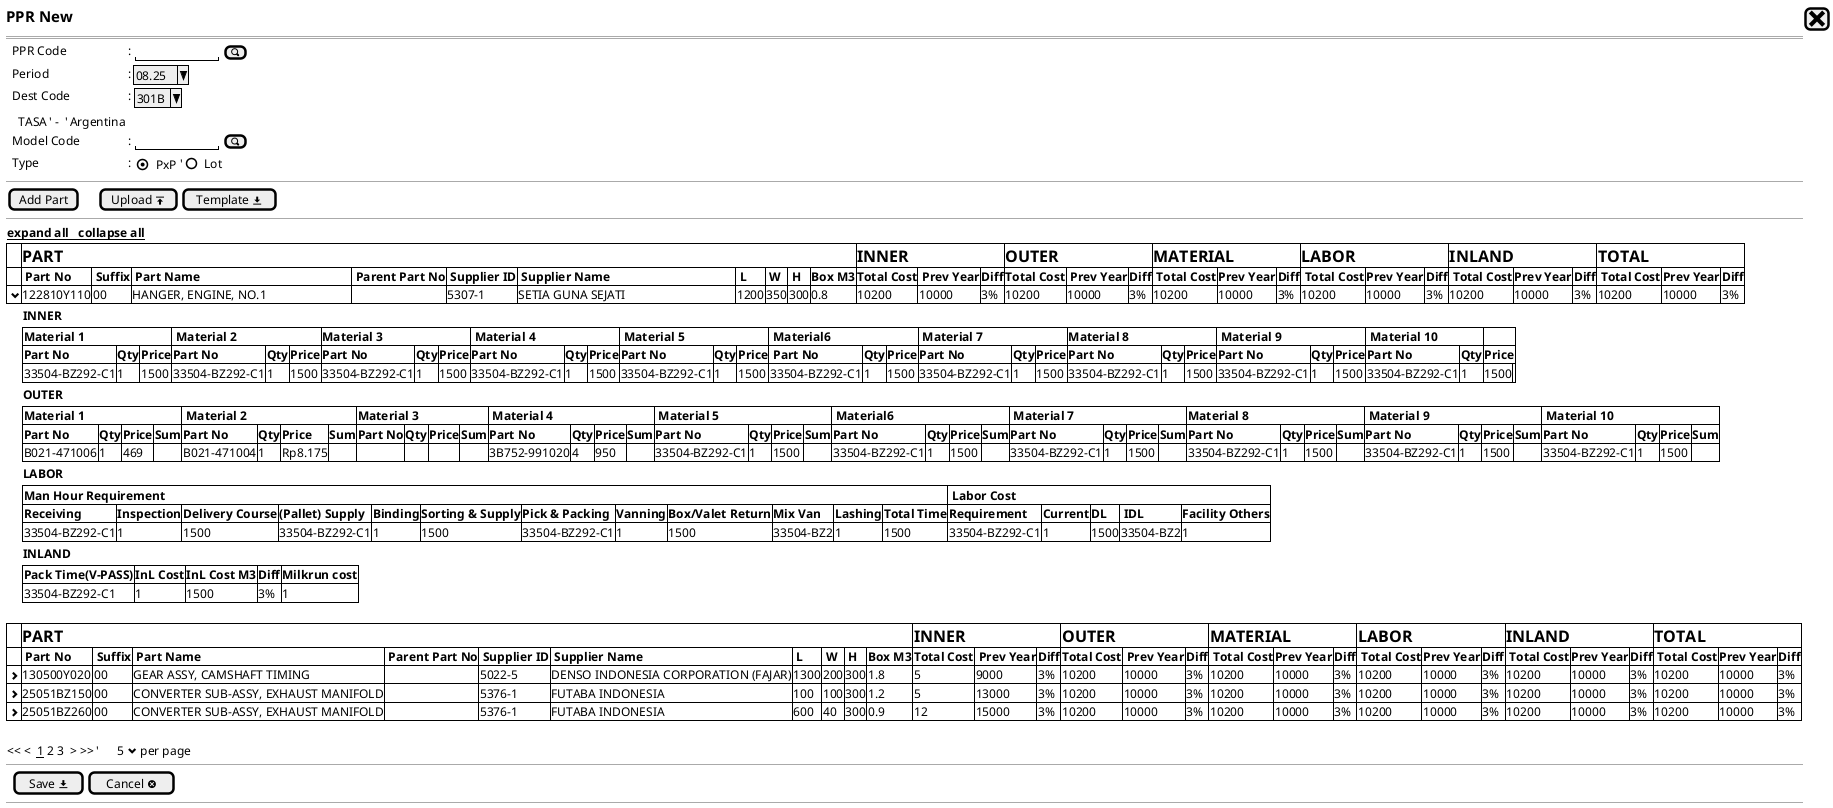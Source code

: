 @startsalt
{
  <size:15><b>PPR New|[<size:25><&x>]|*
  ==
  {
    .|PPR Code          |: {|"          "|[<&magnifying-glass>]|}*
    .|Period            |: |^08.25^|*    
    .|Dest Code         |: {|^301B^| }*
      .|{
      .| TASA |' -  '| Argentina | *
      }
    .|Model Code        |: {"          "|[<&magnifying-glass>]|}*
    .|Type              |: {|    {(X)PxP}        '|   ()Lot}
  }
  --
  {
    |[Add Part] |.|.|.|[Upload <&data-transfer-upload>]| [Template <&data-transfer-download>]|* 
  }
  --
  { <u><b>expand all   <u><b>collapse all }*
  {#
  |. |=PART|*|*|*|*|*|*|*|*|*|=INNER |*|*|=OUTER | *|*|=MATERIAL|*|*|=LABOR|*|*|=INLAND|*|*|=TOTAL         |*|*|*
  |. |<b> Part No                      |<b> Suffix|<b> Part Name                                  | <b> Parent Part No |<b> Supplier ID |<b> Supplier Name                                    |<b> L |<b> W |<b> H |<b>Box M3|<b>Total Cost|<b> Prev Year|<b>Diff|<b>Total Cost|<b> Prev Year|<b>Diff|<b> Total Cost |<b>Prev Year |<b>Diff|<b> Total Cost |<b>Prev Year |<b>Diff|<b> Total Cost |<b>Prev Year |<b>Diff|<b> Total Cost |<b>Prev Year |<b>Diff|*
  |<b> <&chevron-bottom> |122810Y110   | 00       |HANGER, ENGINE, NO.1                           |            .       |5307-1          | SETIA GUNA SEJATI                                   | 1200 | 350  | 300  | 0.8  | 10200       | 10000       | 3%| 10200       | 10000       | 3%| 10200       | 10000       | 3%| 10200       | 10000       | 3%| 10200       | 10000       | 3%| 10200       | 10000       | 3%|*
  }* 
        {.|.|.|<b>INNER |}*  
        {
          .|.|.|{#
            |<b>Material 1               |*|*|<b> Material 2                |*|*|<b>Material 3             |*|*|<b> Material 4                  |*|*| <b> Material 5              |*|*|<b> Material6               |*|*|<b> Material 7          |*|*| <b>Material 8          |*|*|<b> Material 9          |*|*|<b> Material 10 |*|*
            |<b>Part No     |<b>Qty|<b>Price  |<b>Part No|<b>Qty|<b>Price        |<b>Part No|<b>Qty|<b>Price        |<b>Part No|<b>Qty|<b>Price          | <b>Part No|<b>Qty|<b>Price  |<b> <b>Part No|<b>Qty|<b>Price  |<b>Part No|<b>Qty|<b>Price  |<b>Part No|<b>Qty|<b>Price  |<b>Part No|<b>Qty|<b>Price  |<b>Part No|<b>Qty|<b>Price  |*|*
            |33504-BZ292-C1 |1     | 1500     |33504-BZ292-C1 |1     | 1500      |33504-BZ292-C1 |1     | 1500      |33504-BZ292-C1 |1     | 1500        |33504-BZ292-C1 |1     | 1500 |33504-BZ292-C1 |1     | 1500    |33504-BZ292-C1 |1     | 1500|33504-BZ292-C1 |1     | 1500|33504-BZ292-C1 |1     | 1500 |33504-BZ292-C1 |1     | 1500|*                        
           
          }
        }*
        {.|.|.|<b>OUTER |}*  
        {
          .|.|.|{#
            |<b>Material 1 |*|*|*                 |<b> Material 2 |*|*|*                 |<b>Material 3 |*|*|*                |<b> Material 4 |*|*|*                  |<b> Material 5 |*|*|*                    |<b> Material6  |*|*|*                  |<b> Material 7 |*|*|*                   |<b>Material 8 |*|*|*                    |<b> Material 9 |*|*|*                  |<b> Material 10 |*|*|*|*|*
            |<b>Part No  |<b>Qty|<b>Price |<b>Sum|<b>Part No  |<b>Qty|<b>Price   |<b>Sum|<b>Part No|<b>Qty|<b>Price   |<b>Sum|<b>Part No   |<b>Qty|<b>Price   |<b>Sum|<b>Part No     |<b>Qty|<b>Price   |<b>Sum|<b>Part No     |<b>Qty|<b>Price |<b>Sum|<b>Part No     |<b>Qty|<b>Price  |<b>Sum|<b>Part No     |<b>Qty|<b>Price  |<b>Sum|<b>Part No     |<b>Qty|<b>Price  |<b>Sum|<b>Part No     |<b>Qty|<b>Price  |<b>Sum|*
            |B021-471006 |1     | 469     |  .   |B021-471004 |1     |  Rp8.175  |  .   |         .|     .|          .|  .   |3B752-991020 |4     | 950       |  .   |33504-BZ292-C1 |1     | 1500      |  .   |33504-BZ292-C1 |1     | 1500    |  .   |33504-BZ292-C1 |1     | 1500     |  .   |33504-BZ292-C1 |1     | 1500|.          |33504-BZ292-C1 |1     | 1500     |.     |33504-BZ292-C1 |1     | 1500|.|*
          }
        }
        {.|.|.|<b>LABOR |}*  
        {
          .|.|.|{#
            |<b>Man Hour Requirement               |*|*|*|*|*|*|*|*|*|*|*|<b> Labor Cost                |*|*|*|*|*
            |<b>Receiving     |<b>Inspection|<b>Delivery Course  |<b>(Pallet) Supply|<b>Binding|<b>Sorting & Supply        |<b>Pick & Packing|<b>Vanning|<b>Box/Valet Return        |<b>Mix Van|<b>Lashing|<b>Total Time  | <b>Requirement|<b>Current|<b>DL  |<b> <b>IDL|<b>Facility Others|*
            |33504-BZ292-C1   |1            | 1500               |33504-BZ292-C1    |1         | 1500                      |33504-BZ292-C1   |1         | 1500                      |33504-BZ2|1          | 1500          |33504-BZ292-C1 |1         | 1500  |33504-BZ2 |1                 |*
          }
        }
        {.|.|.|<b>INLAND |}*  
        {
          .|.|.|{#
            '|<b>Material 1               |*|*|<b> Material 2                |*|*|<b>Material 3             |*|*|<b> Material 4                  |*|*| <b> Material 5              |*|*|<b> Material6               |*|*|<b> Material 7          |*|*| <b>Material 8          |*|*|<b> Material 9          |*|*|<b> Material 10 |*|*
            |<b>Pack Time(V-PASS)|<b>InL Cost|<b>InL Cost M3  |<b>Diff        |<b>Milkrun cost|*
            |33504-BZ292-C1      |1          | 1500           |3% |1              |*
          }
        }*
  .
  {#
    |. |=PART|*|*|*|*|*|*|*|*|*|=INNER |*|*|=OUTER | *|*|=MATERIAL|*|*|=LABOR|*|*|=INLAND|*|*|=TOTAL         |*|*|*
    |. |<b> Part No |<b> Suffix |<b> Part Name                        | <b> Parent Part No |<b> Supplier ID |<b> Supplier Name                     |<b> L |<b> W |<b> H |<b>Box M3|<b>Total Cost|<b> Prev Year|<b>Diff|<b>Total Cost|<b> Prev Year|<b>Diff|<b> Total Cost |<b>Prev Year |<b>Diff|<b> Total Cost |<b>Prev Year |<b>Diff|<b> Total Cost |<b>Prev Year |<b>Diff|<b> Total Cost |<b>Prev Year |<b>Diff|*
    |<b> <&chevron-right> |130500Y020   | 00       |GEAR ASSY, CAMSHAFT TIMING	         |            .       |5022-5          | DENSO INDONESIA CORPORATION (FAJAR)| 1300 | 200  | 300  | 1.8  | 5           | 9000        | 3%| 10200       | 10000       | 3%| 10200       | 10000       | 3%| 10200       | 10000       | 3%| 10200       | 10000       | 3%| 10200       | 10000       | 3%|*    
    |<b> <&chevron-right> |25051BZ150   | 00       |CONVERTER SUB-ASSY, EXHAUST MANIFOLD |            .       |5376-1          | FUTABA INDONESIA                   | 100  | 100  | 300  | 1.2  | 5           | 13000       | 3%| 10200       | 10000       | 3%| 10200       | 10000       | 3%| 10200       | 10000       | 3%| 10200       | 10000       | 3%| 10200       | 10000       | 3%|*
    |<b> <&chevron-right> |25051BZ260   | 00       |CONVERTER SUB-ASSY, EXHAUST MANIFOLD |            .       |5376-1          | FUTABA INDONESIA                   |  600 | 40   | 300  | 0.9  | 12          | 15000       | 3%| 10200       | 10000       | 3%| 10200       | 10000       | 3%| 10200       | 10000       | 3%| 10200       | 10000       | 3%| 10200       | 10000       | 3%|*
  }
  .
  {
  << <  __1__ 2 3  > >>  |'      5 <&chevron-bottom> per page |*
  }
  --
  {
  .|[ Save <&data-transfer-download>] |  [Cancel <&circle-x> ]|*
  }
  --
}
@endsalt




